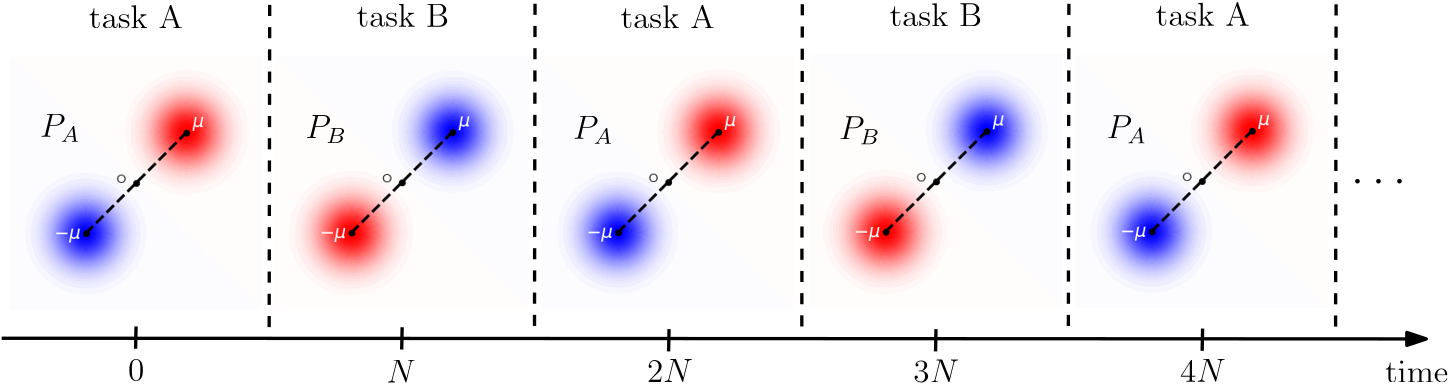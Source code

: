 <?xml version="1.0"?>
<!DOCTYPE ipe SYSTEM "ipe.dtd">
<ipe version="70218" creator="Ipe 7.2.24">
<info created="D:20230822033900" modified="D:20230829114340"/>
<bitmap id="1" width="286" height="286" BitsPerComponent="8" ColorSpace="DeviceRGB" Filter="FlateDecode" length="8428" encoding="base64">
eNrt3WusVdW1B/CNWDggPkqQaiQhrcZ4rK0oEaoVKYGWYLVazQUCYs5RUzQcrBovl6Rf/NCY
+GhtbNJUk7aopFRio9LHJdaSVij1QavpJTyqsdgPRBpaqRC1HJf7znX2du65x5xzzLHec641
VkaIbvfe58H6+R9zrLXXard544033njjjTfeeOONN95444033njjjTfeeOONtyK3Dz/k4uKi
VhJY/Ovi4ipCFuPi4ipIFuPi4ipIFuPi4ipIFuPi4ipIFuPi4ipIFuPi4ipIFuPi4ipIFuPi
4ipIFuPi4ipIFuPi4ipIFuPi4ipIFuPi4ipIFuPi4ipIFuNqaL33XuJiWcmt8J7GjhptrcgP
PvLux5Saq6zgjxTzDsmgGqqs+A/r887Jpproq5TLYPBeyqYa56usC8zw7sqgmuWrxEs38a5b
T1P/+lcOVT9i5V4UjffhOpjKhVLu0Joti3EFzKoEUBmJNVsW4wrMVCWgshBrsCzGFQarRHv+
22+nrCJ8NVgW4wreVGpK2aEF4avSy7rzru4dq0o0pVPmOa6qb5jAO7wvrDKa+vvfU1bRvpoq
i3F5HVUFaUqnLCxcftzkh/d/76IqL1B//Wu38iIWii9vbp/FCnxhlQKU5JOukhILApdPN6Zj
C+WxokdVQZqSKsvLVyNlMa4qWRFN2UTs3p2yEhEj+vIBl383U2UXPrLKV1MiZYHi8vI2xayj
EFZ5mTKi+POf0xSdWApf1eLy9QbgbKQCVilMUfi8+GJKZUl9JQ2vRspiXB6xomgSfNIVRVlB
uJoqi3HlI6s4U0Ypv/sdqSjK0vnyBJffshhXqayQ3g8B5UT03HOJodl8ZQmvknF5L4txVcCK
YsooKGnhxJL6wnGVvOAKQRbjymd5RWHlNOXU9MtfksqpDPflP65AZDGurIGVmpXRFJHSU0/1
FREanl/G8MqOq8GyGFdJrIimcET0cvoy5hcdV1ULrqBkMa4cllepWRlNqUZ++tPE5SQWLq7Q
ZDGuTIFFYUUxZdO0YUOCchKz+cqOi2UxrmpZUUwBL48+SiqbMqcvEF7e4gpTVtNx5cvK1gEC
Vrgp3c7DDxsKJ2bzheOSvrzCFaysRuNKuryiswIdoNMU7ujBB/sKt2bzBcIL7wxxXCyLcRUU
WHgTiLACpoyggCNR997bV/oTEGJIeBlxIW1hJbEVuKwm4iqUlbEDREwhjjp1zz3dMv5XnRji
C+kMc8fFspqGK2lgpWClDiuMUQVMGR2ptX69+XGdGPCVHVfqnpBlNQ1XxsAisrJFldEUQEQv
XRmIMIovG67KY6sushqBixJYlD5QnwQmZQVMSSx33ZWgdGJ6fiG4bLIouFgW40odWPo8kBJY
RlZOUxLLyEiCAsR0X6lx2XrCMmOrXrJqjiv3wDL2gURWqinVyy23kEonpvoyhhfAlW9PyLIa
iyuXwUVGVogpSebGG0mlEzP6KhRXobFVR1n1xJUlsGx9IJEViCrVlA5q+XJS2YhJX7bOUOIy
TjOy9IQsq4G4igssMLVAWOlRpZqSZK67jlSAmBFXxxcFl4exVV9ZtcKVb2DhUwucldPUlVeS
iuLLiEsONPCekBhbLKvhuFLIShRYKquOLHVtZWMFQqpDZtEidwFfHWJOXHLNpeICPSExtkpo
COsuqw64srSC9MBS+0CclRpVakhJOFdc4ShATM0v6cuGi9IT5tsQsqy64sreCtIDS+0D1ZGF
zkrPKdXOnDnWcvoy4lKnhSouvSfEY6u0OUYzZIWNiy7LObtAAkvtAxFWYEkFTEk+s2ZZy0ZM
Dy8dl23BZRtlVNgQNkZWwLgytoLOwEL6QDkJNKaVykoHdf75sHRiP/pRvG+tXt2Hq/Pgd77T
w6WO4sGCK5fYKqIhbJKsIHFlX2TZjmHRA0sdWeisQE4BTeec0y2jsh072qOj7Xnz+pJr27Z4
h7vttr6BhrEnxGOLZTGucqaCzhWWHligD7SxUk1JSnh1nnzoUPv113vNYedt33yzfeRIb81l
7AmR1ZYnDWHzZAWGK/UiC28FEwUWmATqrPSEmjHDWvI5X/xivGP94he9xZd4zyVL4hQT37M+
zbDFljoktDWEiQ5ssawm4CquFaQEFugDEVY6qOnTDaU+YWgo3rHuu6/bHHbeUHw5sT35ZHfN
JWML4DLGVl4NIctqAq68ZFFmF/oBLMCqIwtnBSiddlq3dGLf/na8Y61c2Vt5iffsPCi+EzCH
zxJblSy1GiwrDFxJZemLLHwqqLeCeGDJSSDOSoLSSz7n6afjHevii7vLrs5i7dln4wfFF5Wj
QudqK4UsfanFspqGK8dFlm0qiLSC+uBCsurI0lkBRwMD3dJ97dsX/zhy5SXe7ZJL2v/8Z/v9
99tf+lKfLGNsORvCfJdaLKtOuPIdX+CLLGR2gQeWkZUEpVfnCWecEU8qxPblL3dxfe5z8fJK
bHv3wsPHNlkgtowTwqqWWizLZ1x5ydJPvUAWWXgrCAJLZwUcnXBCt8DjCxfGe9U//tF+5534
m3niifYbb7Tfeit+8N132xs3dnGlbghZFuMqU1aiRZZtJAj6QCMrCUqvzhPWrIn3KvFVNm1q
Hz0a+/r5z+M3f+ml+F/F9yZl4bFlPGScfYjBsuqNyytZYCSIBBbCSuJ65JF4r/r853ujQrna
6gwJ5SmFLItxhSgLnNzulGVsBRFWrVa3wOMim0ROyWmGPIgsh4TyrAyWxbiCkJViMAhkqbML
PLBaraOt1v6xP/twjR/fPnasvX173xw+iywwHmRZjCtfWZQzBo2yiINBpyyF1WirNdJqTWq1
poz9Kf55VOIaHIx3qR/8wCxLbQgpssB40Dh4Z1mMK6/DxIkOZjnPvkDGF8bA+piV3CaPPdKX
XOoQ3rbUwmXp40G6LPxgMcuqN66CZNkOZtnOb08uS7R/Ay24Teq0hXnJMg7e8bMHWRbjCjyz
9rZaJ2qypoytuTizWFb1uLKfNCjXWRRZOa2zonHjbmgZtjizxo0zs0q9zkoti9dZTcZV2mxQ
va5gttmgYDVsYtVdZ9kCK8sEg2eDjKvux7OiiRNVVoNjq63ebFAGlrEV5ONZjIvPwTCdgxGd
eurw+PGSlSAm8ku0f/vH/jSc4KQHFp+DwbiaKct+3mDMasIEwAo7b5Aii3K6O8tiXMGd665e
Bs3VEH54+uk3fOITXVbjx4u20HCmk/5ZEvUj/MRWkM91Z1y1/HyW/jn9flwiuUR+uT+fZWSV
tBXkz2cxrmZ8pljgilkRP1OsslL7QD2wcvlMcUZZ/JnimuFKd0hLvVFCYdfBiAYHN5111kdn
n53yOhg6K2dg8XUwGFfdr90UXXLJ8NSpYlV1+9SpZlzOazeprGyBxdduYlx1vd6gPsdYtCia
N2942jQ5CRTJleZ6gwgrPbAoZ7n7s8hiWf7jquQaucbY+hhXtHDh8Jln9gbsU6eKttB6PU/k
MrnqNd5trLIHFl8jl3GFcF33aMmS4RkzeqymTRNtYfrruqv3/THe7gdZYRFvR8LXdWdc5TeE
Ce9FEi1bNjxzZo/VmWeKthDe3yfRvUgorPheJIwrCFlp758VrVo1fPbZPVYzZoi2MNn9s8At
tNT70xlZ8f2zuArF5cE9H6M1a4bPPbfHauZM0Raab07H93xkWaHgqvA+xR+PMt5Yteq0iRO7
rM4+W7SF2H2KkZsU20zxfYq5yseV/baPxNiy9YRjuHYtXSpwieQSbSG8o5btPuC2Avf+BpNA
nZWtD0wdWIlaQZbVZFz0CaEztuy4RHKJtrDv3Ax57hPIL2epOQU6QAqrdIFVWivIskLBlVdD
iMdWf08Y3X//W+vWGY5wqSc+2Xw5SzeFs0L6QGdgZZldsKx648rSEBJjq78njL73veG5c08/
6aT/u/12iAsc51J9qcTwks83mnKywvvAyltBllUnXM7YQo5t9feE0Y9/PHzZZZ15hcBlSC4Q
XkZieMnny3cArOTIwsYK9IG2Y1jlzy5YVli4ioutflzRxo3D8+b1Buxz54q2EI7inb6cJV9i
iyqwtqKw8iewWFbNcCGxRcH11FPR5s3D8+f3WF12mWgL4UDD5kslRin5Kt1UCawKDSyWFRau
HGPLhCvasmV4wYIeq3nzRFvYd5BLvX6axCV9qcQoJV+lm3Kyoiyv6H0gy2JchcVWtHXr8KJF
PVbz54u2sHeQi+JLJaaWikgt9YWIKRsrfczuT2CxrOBwJYot8igj2rZtePHiHqsFC0Rb2JvD
G3EBX7oylZvxcfWFqik6K28Di2XVHpcttvpxbVi/vsdq0SLRFvYd5KL4AsR0a8b/Kl/rNKWu
reisUg8uWFYDcWWMLROuaOfO4SVLYlaLF4u20HCcC+DSfanEbNb0J6gvV005oyo1q3ICi2U1
HJcyzRC4RHKJtrC36+q4bL4AMZs1/Qny5TZTlbBiWY3FZdsfnLIUXNFf/iLKPCrUj3Pp4aX6
Uonh1vSnqW8i31k1ZVxYAVbI1KL8PpBl1Q8XJbbGcEX79g1ff/2tS5dScem+bMRs0IyUjKB0
U8aFVVJWLItx5RVbFlzRgQOCVWdeYcYFDiITfdmUGQu8ymkKH7D7xoplNQ9XzGrp0t4k8Prr
Y1n6KF4PL9yXURle4LVOUwGxYlm1xAX2IgVXdPAgZLVvn2FamNSXURmlwDvQTWVhxbIYV66x
FbNavrzHSvSBBw5YR/FGXEZfRmVAHPJfwfvopjKyqiSwWFZjcJlZ4ce5KL50Yrg125PVNySa
8pkVy2oGrujw4eEVK3qsli8X0Iyj+L791ukLEMOhIZR0UEZTxbFiWYwr1YLrjltvhazsx7lI
vijEiGUDRTGViFWZgcWyaoMLja3XXnhh6ic/GbNasaLHCsdlaw6BL52YTRz+NPCeFFM+s2JZ
TcJ15223ibYQzuEBLiS8nMScynBNABQwhUSVh6xYVpNwYce5iOFl9GUklqj0N8zRVMnLK5ZF
2B/x8hlXdOzYnWvXviZ22tS4nL6MxBB0lCfrXwJp/3xm1TxZ6RBVay3pCwSr4VWrxKpq6tSp
iXE5fRmJEZURNemgnKZ8Y9UYWYWCyuUv7eWXd9188y2zZ8++6KKLrrnm2scf3zg6+lEKXNHx
48NDQ3ISKJKLfoaGFZfRl42YTRzlycavon8zGU2V03DUWlbJoFL/Hf7qV/8rTP3kJ48dPvzO
8eORUHb11VffccedSZMLsBLJJfIr5bLL6CsLsUSajKByiary+vgayvIBFP0v89ix9+fOnfvM
M1vUBw8dOiysPf/8NjouyGpoyMwKwUX3ZSOWvWxfjmjKE1a1k+WhKeff6o4dOy+44IL33vsP
ePzuu/973br1xDWXgdXx4+7fCBEXTiy7MuSdbd9MClNlsqqRrFz2fNv/Bel/dSl8ibS6/PLL
9Z/o/vsfuOmmmygDDSsryq+GHl5OX05xiV6byJRvrGohqzhHxMro6w9/+OPg4KCeWd/85h3r
1v0PPi08euTI3t27b1i50sqK+DtK6iuFsiyacFMesgpcVlWUclQ29lP859JLL9206Un1Rzt4
8O2LL774ueeet/3sox98MLJmzaSBgZNOOmn8+PEYq4y4nL4yKqO8eVimApflm6nUxMTPIgTN
nj37sceeOHz4HQHtxRdfvuqqq0ZG1iI//po1I5MnT5ZRdeKJJw6ed56VVS6+iMRyrOy/4ipP
oAlPVgmgEv0N5+LrT396dfXq1XPmzJk1a9bXvnbNhg2PHz8e2X4DR44cHRiY1OrfBgYGRHOY
z68vxe+oHE2Jfq0Vn5oWmKzcTRW9FxSxI+zevXfix/fjltuUKVP279lTzS8xy++xiP9VeXHS
ZzCyGvL/WufvQWTZypU3tLRt0qRJpMwq1Jcn7TXLKpFVUimJVtj5rg9wVkNDwzorseYaWbOm
bovVpCMhvz6oEICsQsdaAQ2JAavzzhsUayvRBIq0WrNmZPSDD5o7Y/WNlfeyCjJV5nGY1LsP
zkr8s3jkyJGje/bsF38Wda34MpX59hmD+srK/fBmirMGkp5EkO+JAzir/G/EUMT5YfmevxKE
Kb9llWOqzBNI0/lKxCofXP6ff+m5KY9l5cUqnaZEn3VI+qGHpCeTHjuWjFVuuIL7zADLKoBV
6o/uFfHRonw/ALF//1vTp09PxCpPXP74Cu8iJn7JKscU8VOwzs+U0z9cnuVDe7t27Ra4ErHK
GVeFxAK+PJBHsnJn5f/1G+jJJdrC8m7EUC20mlx4yxdZGVnlddmhRNfuolzEK8XFUQ4fjnbv
fiOvnc7rz/PU+ZJ2vssq9FJ5Hl4nT7BasWL4lFNO3b79lfBwcXkmi84q3eVdK7y2a6LrJXdY
deYVAleQycXljaxcWCW93j+iiXhp/9TXI7fhOniwx0ps4p8FtBzbKN7bGyWrOFZ0U+XfQ0Pv
DAWr5cshq9wvSc47fENk0acWFFbGqLKBKui+T05fxvA6cMDKinGxrOICKxGrjLcrRG77abxj
oZGY0ZcNl2C1dGmPlSAm8ot4kkZJ14rnCkpWoayQ+1cDULY76yL3qTZCo9yzWve1b5+BVQl3
AeU9v66y0i2vMrKygcp4T/ikvlRcDz30M8lKEBP5Vdotdnnnb7KspKyQqNJNASwbNlDLSQz4
QnDt3//R0NAdkpU+MCyuJ2Rc9ZOVLytbVFFMATKPPuoumzLgyxZeRlwiuURbaBzFF33rQiZQ
G1mFsrK1f8CUTdPDDzvKpozoq/NN7toVvfLKh8aZBuNiWaXJysjKZsqm6cEHsTIqs/ky4tq5
M7rqquElS1bkjivTXsAQaiqLElj42srYARp7P92Uaufee61lUwaIIeG1bVu0ZEl3EmjDZTxD
o4TbWbOFoGVVxcpoyqbpnnsMZVMGfCHhtXVrtHhxb8Aukku0heqaq9rYYlzNkaX3gU5WNlOS
lc0UcLR+fV8h0Jy+Ot/Mli3RokU9ViK5RFuoDzQYF8uqMLCSstJN6aAAJVF33dUrBJruS8e1
eXO0YEGPlUgu0RbapoUIrhJkMa7ay0o0tZCy6Kx0UColUSMj3QKPq9AovjZujObP77ESySXa
QjAtNJ6eUVVsMa6wZGUMLEofaGSFmzJS6tQtt3QLPK5aU30Zcf3wh9G8eT1WIrlEWygHGjZc
lccW46qrrNR9IM4K9H4AlKQk68Yb4wIP6sSMvjpf+itfuVuyEskl2kIwLcR7QmdsFfoheNbh
v6xcAkvtA1Oz0k0BR2otXx4XeFAnBnyp4fWtb+075ZQzBCuRXKItVKeF/scW46qBrBR9IJEV
6AB1U8CRWtddFxd4EBBDwkviEskl2kIwLUyKq5LYYlw+y6KcdKHLoveBcnmFsAJRZTPVoSTr
yivhIyo0xBfApQ40JC6kJ3SOMsqMLcYVliziCitpYMlJoJGVHlUAlKDkLJuvzpvfeWc0a9ba
Vav+qOKSAw05ik8UW+lWWznvJiwlQFnEFRYILHD0CrCSaysbK9WUVLNokaOArw4xievmm6PB
wXgSOGHCyQguW0+Y72or/z2FsXgvK+NIkNgHGlmBqAKmrrjCUYCYml+rVkXnntsbsIvkAgMN
vCf0P7YYl1eysreCeGCpfSBgJUcWOis1qoCpOXOwsvlatiz69Kd7rERyibZQrrnAggvpCfOd
YxSyvzCZQGQlnV0YA8u2vAKsQAeompJ2Zs3CSvXVISbeZ8mSaObMHiuRXKIt7Aw01FG8rSdM
HVvlN4SMK0RZyOwiRWCpfaAxrXRWks/55xsK4JK+Fi6MZszosRLJJdpCdVqI94T02Kp8Qsi4
PJeVpRXEV1jGwFJHFjorxNQ55/RKJ9Z54bx50ac+1WMlkku0hZ2ZRgeXOodPFFs+N4SMK0RZ
tlZQP4aFB5beB+KsdE2iZsyAj6i+Lrwwmjatx0okl2gL5bRQHufSj3Dpq61cGsLy7/XBfKqS
VXQrqAcWGFyAPtDICoSU0ISU6uvCCz+aPn1dh5VILtEWyoGGGlugJ9Rjq9CGsPDdhwUFKIs4
u7AFFugDEVbA1PTp5lJxdXwNDsa4RHKJtlAONNTjXFlii9IQVi6LcQUty9kK2lZYeh+Is1Id
nXZatxBfneQSbaE6kCfGlm2OARrCRGc6VXXnN3ZUuax04wt6KwhODgSBJSeBcm2ls5Kg9BL/
9fTTo5NPfuSss0ZVXOo0XpVljC392FaODWGFt1VkSj7L0scX+CILHMYyBhaQpQYWzmpgoFvy
kVNPjSZMiEcWEyf+l8QlBxpSljG2kIZQnRCGK4tx+SMrr0UWOEvQFlhSltoH6qwkKFATJ3ZZ
dTaRXJTYcjaEYKkFTtANSxbjKkdWceML4yLLeHRYDyy1D8RZnXBCtzqsxo/vsRLERFvYWXMZ
Y8s4JHQutShDDM9lMa7QZSGLLHx2IV4itmXLurI6rMQLxXbttX2gZI0bF7VafaxEWwimGeoR
ZFts0ZdawY0HGVeIspKOL/TAUmW98EJ7dLT92c/2yRJvKLbPfAbKGjfuaKu1t9W6QbISySXy
S50ZppOlL7WQIUZwshhX0LIo4wt9KnjoUPwl1FZQGBFfTjyusho3brTVGmm1BlqtE1u9LWYl
ZxpAlt4QJhpiJB0Pei6LcTVHltjnFyyIf5Bnn4WLrOPH288/3ydrjNWkVt82KNpCdVqoylLn
GIgs2xAjxXiQfvZglTsXywpW1q5d8dPEny+91N65s719e/v3v2//9rft3/ymvXVr+9e/bm/Z
0v7617uybr01/kHuu6+vFZw/P37wu9/tyRprAgErsQ2IxzsDDRUXLosyxCh68F7x/sWyApQl
9kzxns5t5cqurIceiv91aKhP1tq13QeVVnB/qzVFkzVFPG6UpS61UowH6y2rubia1A2KCBPb
F77QJ+vxx+MHL7rImVmTUmSW7bz3RslqKK4myXrzzfh7UA9miTp0KH5w8mR9nTVZYSX+eURn
lWKC0ah1VqNxNWDqLi9bMToa/yBi2dVJmZkz2489Fj/y6qu9w8T9s8FJY22h+HNEPJKLrNSz
wbCm7owrIFnpjhTL41mrV8c/xeHD7SNH2k8+2d60qf366+2//S1+UDzy/e/DUy86baFYW3Wa
QHk+BrLIyv1IcbjHsxhXXc/B0GPrgQfin0I85+mn28eOxZo2b45F7NjR/ve/u7NB/dQmYIoy
cifK0j//mP3sJv9lNQhXgGfkJv1wVkfWM8/EP8U118AT3ZHTcVVQRlbOwKIMBmt23iDj8vZT
JPhH9ekfKAanDu7Z0373XfdJubYz3sEHIVVWlHPd8x1fhC6rEbjq+MlHvSH86lfjr/7aa4YP
FBM/9mhkZQuspCcNNlBW/XEFJcu51LLF1je+Ef8IYoXl/EyxjZjt0/r4Cou+yLKNL2pwMKuh
uMK8woy+1KJ/rFj//KMRl/MiM7Y+MNEZg84Lo9VpMNgsXOHIsi21iJfCQHAZL4kGNBkvjAZY
EQPL2QrWeDDYIFx+yKJfydN26WnKBXLVz2qBthBcxtN2pUHVFMKKMruo0+VlGFctrz5tjC3k
Yp5GXLbL5NoukGtjhV/+ApldFHFJtIBk1RBXULIoE0LnjUh0XCC8kNJvmmBjhZ/RlCKwfLuu
O+PyTRZxqZXx0u7OmybouPRb/IC7kOg3+jGyQgYXxV3UvR6yaoWrFvfPQoaEOi6QXLovXZl+
czojK1sf6Ays7K1guOOL2uIK856PiW5OZ8Nlu+2jroxyQ1VwK3AjK2SFxa1g3XB5eQdwYmzh
PSGCS+8Mwe2/kTsUG29SbGSV9Faq3ArWCpeXstLFFr7gMuKSvmzEgCbVFIgqCqt091FtWmDV
BJcHshLNMZzHtvQFF8Cld4ZGX3qpoEBU2VjpfWAugdUQWWHjKl5WabGVDpeaXyoxY+GmkrJK
FFiNagXrgMsPWalji4gLHEEGvozEjCWfJl+om8JZOQcXHFg1wVWdrKSx5ewJKbhwXyoxY6mg
jFEF1lYUVhxY9cRViqwSYgvBBaaFAJf0BYgZC4CyRRXCirK8yhhYtZQVHq5KZdFjKxdcRl9G
YraSzzSaAh1gUlYcWLXCVZasvGIrL1zSl5GYreQzpSlbVNlYZekDmxxY4eHyVZYztui4iL5U
YkgBUMBURlb0PrCBgRUYrhJl5Y6rs2emwCV9qcSAMlupz3ea0kcWFFap+8CGyAoDlweyKD1h
RlzAF8gvnRhS6kuAKWdUpWbFgRUernJl5RhbdFwgvHRfujK81FepoIApYweYYmrBgRUkLj9k
FYGL7gsQc5b6QmAKRFVqVhxYweMqXRYxtjLiAuGlN4cqMaBM5WZ8XAWlm8I7wIJYNVaWv7i8
kUWMLQQXmBYi4aWvv0DhlAAo3ZSTFbK2YlY1wVWFrBJwIb70/hBXZtOkgkJM2TrAFKy4DwwJ
V0WyqsJl9GVUZivwKvluiKlCWbEsT3F5L4uCK4svozK8wGvVt0VMJWLFfWDwuKqTVSYu1Rcg
pisjFngT3ZQxqphVU3BVKqs4XBRfOjEcmvHJ6rsZTRmjKhdWLMtrXFXLygWXM7yAL52YTZlT
E9FUalYcWKHi8liWE1fS8CISoxd4q6SmmFWdcXkgqyBcuC+dmBOa8fkAFDDFrJqLyw9ZOeLC
fRmJ2ZQhpb8D+CoZTfHyKnhc3sjKiCupLxuxpIWD0k0xq6bg8klWUlzO8NJ9GYklhWZ7B/1r
4aaYVZ1xeSYrOy6iL4RY0nKCysUUswoMl3+yUuDK4iuFMuR9KKaYVSNweSkLx0UPL6Mvp7IU
ZfwSdFPMqoa4fJWVDpfNF0IsHTT83XI0xaxCxeWxrNS4UvvKWLYvinyfzKq2uPyW5cSVzle+
yvCvwqYaist7WRRcWXylgEZ5N+T7YVaNwBWCrOzhlYhYlnJ+D5T/S/A+Xwdc4cgihheFWL7K
KF+OaIpZ1QdXULLouIi+0llL+s5sqom4QpNVtK8ci/5NMqsa4gpTViJc5RNjU4wrXFnpfBVH
LMV3wqzqjCtwWal9ZYeW5YvyPlx/XLWQld1XacW7blNw1UiW5754j20WrtrJ8pAY76hNxFVf
WT744v2zubjqLqt8YrxDMq5GySoOGu9+jItlZefGexrjYllcXJXhYllcXEXgYllcXEXgYllc
XEXgYllcXEXgYllcXEXgYllcXEXgYllcXEXgYllcXEXgYllcXEXgYllcXEXgYllcXEXgYllc
XEXgYllcXEXgYllcXEXgYllcXEXg4o033njjjTfeeOONN95444033njjjTfeeOONN96K3P4f
SjE+AQ==
</bitmap>
<bitmap id="4" width="286" height="286" BitsPerComponent="8" ColorSpace="DeviceRGB" Filter="FlateDecode" length="8424" encoding="base64">
eNrt3X+MXVW1B/A7FOhMLYJYyiM2EgIhDCFYilYBC2moYGtFAnmllh/pFYwllEchwOs/Jvwj
RsAE+QtIlPIjQvFX0ygSBCIotfKKj0ADrYGI/kGsVim08WGHw3379k733Xftvddee59fe5+z
TlYacmfmznR6PnzXXudXr8cbb7zxxhtvvPHGG2+88cYbb7zxxhtvvPHGG2+8lbl98IGoA39w
cXE5ylcW4+LiKkkW4+LiKkkW4+LiKkkW4+LiKkkW4+LiKkkW4+LiKkkW4+LiKkkW4+LiKkkW
4+LiKkkW4+LiKkkW4+LiKkkW4+LiKkkW4+LiKkkW4+JiWSXJYlxcLKskWYyrbfWvf3kUy8oj
i3Gxo3Zaq0AW42JKLYRWjSzGxaDaRqwyWYyLTbXKV5WyGBebao+vimUxLgbVEl/Vy2JczTP1
z3/mqkYSq0UW40rdVE5KhUNjWYwraValgspJjGUxruRMVQwqDzGWxbiSYOW1///1r95Vhi+W
xbhSNxVAKT+0VHzFIItxRcWqYk1hyuLHFYksxhUDq5ym/vIX7yrbF8tiXNFGVeGawpQlhysq
WYwrqqgqCtQf/1gYsYR8xSaLccXAKgCU4BNWAcSSwBWhLMZVDSt6VBWuyVdZUeHFshhXLayI
pmwutm/3Li9ihYQXy2JcsbEqSpOXsnRxxSyLcRXOqihTRhp/+INf0YkV7otlMa6KWQWY8gVF
VObrKzZc8ctiXDGwomjautW7KMpKwsWyGFd+WeWZMnr59a8dRVEW5iseXKnIYlzVsEJ6PwSU
k5IXNJuvPOFVPa6EZDGuKllRTOlGnnrKo3Bivr5iw5WWLMaVc3lFYeU05dT08587yqkM9xWG
q+JpRnKyGFdwYAWzMpoiUvrxj6eLCA33ZQyv/LhYFuOqhhXRlA0RvXL6cuKqsSdMVBbjyrO8
CmZlNKVK+eEPPcpJLGlc6cpiXGGBRWFFMWXTtGEDqZzEbL7y42JZjCsGVhRTQM399zvKpszp
C4RXzLhSl9VaXMWysnWAdFNGQffcM1I4MZsvHJf0FRuuBshqJy7f5RWdFegA6aaAI1F33TUs
/aOqNZsvEF54Z4jjYlmMq9TACmYFTBlBqZQGdfvt06V/CCFm9IXgQtrCumKrMbJahasoVmBt
ZVxYqayMpoyO1LrtNvPrOjGjL2dnWDgultVOXL6BFcBKXVgZowqYAo4ohRArCldwT8iy2okr
Z2ARWdmiymhKJbN+Pal0ZQG+bLhiiK3myWo2Lkpg0ZdX6iTQlxUwJcncdBOpdGKqLycumywK
LpbFuHIGlj4PpASWkZXTlCSzdi2pADHdVzAuW09YcWw1VVZTcRUeWMY+kMhKNaWqueYaR+nE
VF/G8AK4iu0JWVbLcRUyuMjJCjEl4Vx1laN0YkZfpeIqO7aaLathuPIElq0PJLICUaWa0kGt
XOkoGzHpy9YZSlzGaUaenpBltRZXeYEFphYIKz2qVFMSziWXOAoQM+Ia+KLgijO22iCrGbjy
B5Z6ugU+tcBZOU0tW+Yoii8jLjnQwHtCYmyxLMYVJssrsFRWA1nq2srGCoTUAM6SJVgBXwNi
TlxyzYXgIsZWNQ1he2QljStPK6ivsGyBpfaBOCs1qtSQknzOPddagJiaX9KXDRe9JyyqIWRZ
zcZVVCtICSy1D1RHFjorPadUQQsXGsrpy4hLnRaquHxjq8o5RttkJYqLLss5u0ACS+0DEVZg
SQVMSUTz5xsKEHvwwf6eJd5ZxTV48Xvfg7hsC66A2GJZjMsmy6sVdAYW0gfKSaAxrVRWOqhT
Tx2WkdiWLb2pqen3kbiee66/u91ww3RyqaN4sOAqJLZKagjbKSstXPkXWbZjWPTAUkcWOiuQ
UyooUSedBF+RuHbt6r3xxrA5HOB6663enj0jAw1jT4jHFstiXFVOBZ0rLD2wQB9oY6WaEpTw
Gnza4sX93eqJJ6abw8EbXnRRP8Vefnl6zaUvuPDYiqchbLOsVHAFL7LwVtArsMAkUGelJpSo
efPMpeISbys28R3lyku857XX9l/ctAlOM2yxpQ4JbQ2h14EtltUeXOW1gpTAAssrhJVuau7c
kQLEvvOd/m61evVw2SXe87vf7b94xx3DUaHeExqHhEU1hCyrPbiKkkWZXegHsNQ+UA7YcVYA
1FFHmYlt3tzfrT73uemV1+ANxQ8mtjVrRubweWKrrqUWy4ofl68s/QAxPhXUW0Hb4EKyGsjC
WQlQeqm4du7s/10GneFgmXbOOb1//KP3/vu9Cy6Ynmbgq60wWfpSi2W1E1eBiyzbVBBvBcHg
QrIayNJZAU3j4wZfn/xkf1IhtuXLp3GdeWbvpz/tv7Jjx3BOKM/N8G0Ii11qsazm4Sp2fIEv
spDZBR5YRlYClF7yo1/8Yn+f+tvfeu+809u4sV9vvtn/4cX23nu9H/1oBJdRFogt44SwxqUW
y4ocV1Gy9FMvkEUW3gqCwNJZAU2HHGLwtW7d9Hrq8cd7e/f2D2Bt2tSfw7/4Ym/fvt7DD5tl
ERtClsW4qpfltciyjQRBH2hkJUDpJT/6/e/396lPf3p6zSVH8YNRxmACL08pxBtCcMg4/xCD
ZbUBV1SywEgQCSwjKxWXyCaRU3KaocuSuFgW40pUFji53SnL2AraWI2N7e10doo/1RcnJvot
3wsvTE8z5BEu9cQnlsW4kpMVMBgEstTZhS2wxsamOp21nc5EpzP7wJ9rxSuDD51+en+Huu++
4Rw+jywwHmRZjKu8g1kBsoiDQacsGUwHWcltlnhFbQjVI1xSlr7U8hoPGgfvLItxFSvL62CW
8+wLZHxhCizRBI534DYh20KACxli0M/EoMvCDxazrDbgyp9ZXrKKyqxO5/VO51BN1uyxsZ2c
WSwrBlyVrbPUezTlXGeNjWWdzhUdwzadWUXJ4nUW42rPbHDmTMGqa2JlXWfxbJCLj2fhx7OO
PDKbMUNlNXlgtTUyG7QFFh/PYlxtloWcgyFYHX64yqor2kLR/om1FRhcUGSp1++zLMbVsPMG
9WsebQ3hMcdk4+NDViK5RFuoDuH183LVa7WIrSCfN8i4Gnyuu37No6DxiU98MHPm9NRCJJfI
L/xcd52VbyvI57ozrpZcnzXAJZJLsHJen6WyUvtAPbAKuT4rpyy+PquRuBK6pljgEm0h8Zpi
lRUlsPiaYsbVkvtgfOYz2fHHPzo5+WHYfTB0VsTrR/g+GIyrwfduWrQomzOnP7KYM+e/dFyU
ezfZWOmBZWwFY15ksawkcNVyv0FjbElc55+fHXfccBIokot4v0FgCmeVP7D4foOMK+Z75ILV
1tKl2bx5Q1YiuURbGHCPXPUG74CVc4VFvLU73yOXcdXVEPre1/2yy8TaashKJJdoC8GzEoj3
daew4vu6c5WKK5JnkVx5ZXbiiUNWIrlEW0h8Fgl4HIn6rB8jK7UP5GeRcJWEK4bnZ113XXby
yeraqivaQuODfujPzzKyQvpAfn4W46p9qVXUMx8Ho4wbb8wmJ4esRHKJthB55qPxgY82U/zM
R666cNX+nOJvfOONmTOPGrASySXaQuQ5xchDivXnqIJJIP6cYuNIsNTnFLMsxkWfEDpjy4hr
9eptApdILtEWqtNCee4TyC+k1JwCHSCFVVhgVdkKsqyEcBXVENJjS7/WWCSXaAvls+rUg8i6
L6R0UzgrpA90Blae2QXLagOuPA0hMbYArrvvzm677c8AlzotVM/QkL5UYraSn2k05WSF94Ex
tIIsq2G4nLGFHNsCPeEPfpCdfXZ39uxj1q9/1YlLzS+VmK3kZ8qvBazkyMLGCvSBtmNYtcwu
WFZyuMqLLYDrkUeyRYumJ4EC1yC5wCje6Qsp+cm2qAJrKwqrqAKLZTUPFxJbFFxij3388ey8
84YDdpFcoi0EAw2bL5UYXvLzdVMVsCo7sFhWcrgKjC0jrs2bs8WLh6xEcom2UB1oqJ2hxCV9
qcTwkp+vm3Kyoiyv6H0gy2JcZcfWk09mS5YMWYnkEm2hHGhQfKnE8FK/BDFlY6WP2aMKLJaV
Ii6v2KKPMp59NrvwwiErkVyiLZQDDSMu4EtXhpT6JaopOquYA4tltQGXLbZUXFu2ZEuXDlmJ
5BJtoZzDE30BYqo14+vyq5ym1LUVnVXw4IJltRZXztjScX3zmxskK5Fcoi3Uj3MBXLovlZhu
Tf+Q+oWqKWdUBbOqLLBYFuMa7JbbtmXLl/czSySXaAvlDqzjsvkCxHRo+kclKJupWlixrJbj
su0VTlkILpFcoi0c7Lf6cS49vFRfKjGbNf0T1C+X76maMi6sACtkalFLH8iyGomLElsDXDt2
ZKKQOTzApfuyEbNBA5SMoHRTxoWVLyuWxbiKjS0brrfeyi69tPvVr6555RUzLnCci+jLpsym
iWgKH7BHyIpltROXYLVixfQkUOCSyQVG8Xp44b6MymwFvsppKi1WLKupuMC+pOJ6++0hK7GJ
5BKy9Gmhry+jMrzA19JN5WHFshhXGbElWK1cOWQliIn8so3ijbiMvozKKAXeQTeVk1VdgcWy
WoXLyAo/zkXxpROzWbN9mvpWRFORs2JZ7cG1e3e2atWQlSAmoCGjeKIvQAyHZqSkgzKaKo8V
y2JcwQsuIyvkOBfFF4WYs2ygKKa8WFUcWCyrSbiQ2FqzZp1kJYhJVjguW3MIfOnEdG7IJwBQ
RFORs2JZLcH1/PMvf+xjRw9YifwCc3iACwkvJzFcGaIJgAKmkKiKkxXLahWua6+9ccDKeJyL
GF5GX0ZixNLfqkBT1S+vWJZ7X6RUam0hcpzLGV66LyMxIzrKp+lvjrR/kbNqnaw8iGq15vsV
+/Zl119/49atLwfgcvoyEiMqc2rSQTlNRciqLbIqAFX+Px79c/fvz1av7k8Cjz76aB0XfoaG
DZfRl42YLo7yacb313+MnKaqajQaLasWUKH/lttefPGaq68+88wzzzjjjIu/8pVHHnrow6mp
AFyS1WATyRXcGRp95SFG1GQEVUhUVcaqmbLiAUX+R/3lL34hTD34wAPv7N6d7d8vlH35y1++
cd063+QCrMR/i7bQa9lF92Ujlqds34hoKh5WTZMVrSn0X/f/9u377Gc/u3nTJvXF3bt2CWvP
Pv00HZfOSrzi/K0QceHE8ihD3tP2YwSYqphVc2QVss/b/j/o+0/o6WvLb3972mmn/Vv7t7/l
5pvX33orcc1lY0X59dDDy+kLEef1VV6mImTVBFllOyqV24G/gkirz3/+8/pf7c477vja175G
GWjgrIi/J19fAcrCNOGm4mSVtqx6KRWn7HcvvDA5Oaln1robbvhvS2ZJXHv27N2+/fXLL78C
Z5UTl9NXsDLK2yZnKm1ZcZoKIvbvd98966yzNj76qPoX/Ovbby9YsODpp56y/Qam3n9/7XXX
jY9PfOQjH5kxY4aTVSG+iMQKqfy/2nr30PRkVQAq4F86307w9BNPnLlgwcMPPvjO7t0ivF7c
unX58uXXr12L/B4Eq1mzZsmoOvTQQ085ZdLJiv4rDP49lafJqyOofT9NTFbhpqrZGwg7xP9u
3fqNr3994cKF8+fP/8pFFz20YUO2f7/t97B3z56J8fHO6DY+Pi6aw7p+kWG/yzK67EgSIBlZ
Re0KNXYwxfUxr2/fPnPmTCBr9uzZr722s97/UdW+co1nvZKGrPz//L5GAlbaxa4T7L8NkWVX
XH55R9smJibomZXEgjW+k6ObJavUkVZqw2LBqrt6tc5KrLnEyqsZc9ZYrzlokKySTBV4DIZI
LHg3QllNnnKKWFuJJlCklWA19f77ZdwrvhplcV/H0yxZhR/a9DpjIOx0nDJOILCwEv8tXtm7
Z8/O114Tfxb1IIbCzxEr8LyVVExFLasaU9WfSBrmy8KqpKecxH8OZhInhscoqyhWwZp8r3nw
vfjB86TSbN8+L1ZF4YrNV1rXMEUnq5Azs+mgwi4ryn/BHjm8+qyuvNKXVYG4YvCV4uW2ccny
ZRVmynkFrNe15fSLzIMu3vvzzp1z584NYFUsrlqIJX1niIhkFR5VJd27ofD7OLhwbd+2TeAS
ySXyq7IHMdQFrTE3LopFVk5WRd1yKOAeXpSbeYXdJGU0ufqsQne+OE+UbvYN7WKX5cvK6zZ5
wffIK/l+ednu3W+89FKx96Dkeze2UVbwwop4a1cKKOKtXcPu8epz32TBqrtq1ZEf/ej/PPMM
42JZNbPyvdc/QsnrFv/B9yW34MrefluwGswrBC5OLpYVHSu6qYBHaBTyLA2tM+yzWrlyOGBf
tUrkV+G3Jud9vvmy6FMLCitjVNlABTzzif78J6cvU3hlb71lZcW4WFYZgeXFKuejCgOeAGp7
ZqHRlwVXn9WKFUNWK1eK/KKepFHJ7ay5kpFVKivk2dUAlNEO5XnVyIOr8WdXa76yHTsMrMp/
Gijv/A2UFba8ysnKBsrrefA2a/hzrO3h1Wd16aVDVitWiPyq7FG7vP+3VJYvKySqdFOAyYYN
fuUkBnxZcD12552QlT6NL60nZFyNklUsK1tUUUwBLPffTy2bMuDLFl4Krg9ffXXdgRNuRXKJ
/DIf5yr5EYasoAmySmVla/8QU6qXe+4hlU0Z0ZcJl0iuPiswjWdcLKs8WTlZAVM6KKDmrrvc
ZVRm82XClW3Z8sELL2ADw2BcOf5p2EIDZVECC19bGTtAY07ppgCc22/HyqYMELOHV/bss92l
S1ddcAGGy3iGRvmPtWYOqcqqi5XRlI3SbbdZy6YM+LKHV/bkk90LLxzMK8y4ao0txtUKWXof
6GRlMyVZ2UwBQevXGwqB5vR14EfKNm/uLlkynAQuXSraQsMonnGxrFoCy5eVbkoHpTu66SZY
CDTdl4Yre/zx7uLFQ1YXXijaQuNAw4GrfFmMq8myvKYWUhadlQ4KOFq7dqQQaARf2SOPdM87
b8hqyRLRFpqnhbYFV7WxxbiSkZUzsCh9oJEVbgqhdM01IwU+qlpTfZlwZffe2120aMhq8WLR
Fg4HhjZcdccW42qgrOA+EGcFej8AClASddVVw0KgIb7uuSe7++7u2WcPWZ13nmgL4TQe7wmd
sVXmxfAMJGpZhQSW2gcGs9JNGR0NauXKYYEP6cSAr4O4blabwEWLRFs4Mi2MPrYYV9qyAvpA
IivQAeqmjI4GdcklwwIfAsTs4bXj1lv/44gj+qzOPlu0hfBQly+uOmKLcUUqi3LShS6L3gfK
5RXCyhhVuimVkqhly6YLvK5CQ3wpuERyibZwODCUuJCe0DnKqDC2GFcysogrLN/AkpNAIys9
qgAoSUnWkiX90l/XfaG4RqaFchTvFVthq61C9xXGkpgs4goLBBY4egVYybWVjZVqCjhS69xz
DS8afR0Mr+zqq68//fTfiVdwXLaesNjVVtG7C3uJWlbOkSCxDzSyAlEFTAlHlALEFF/ZlVd2
Tz5ZrKqOOOywEVzKtBDrCaOPLcYVi6z8rSAeWGofCFjJkYXOSo0qYGrhQndZfGWXXdY94QQ5
CRTJNdIWqse58J6w2DlGCTsNq0lAlu/swhhYtuUVYAU6QNWUVDN/vrtUXwNiy5ZlS5d2jz9+
OGA/+WTRFk6vudRRvK0nDI6tyhtCxpWYLGR2ERBYah9oTCudlYRz6qnWArgO+srOP787b96Q
1QkniLZwZKCB94T02Kp7Qsi44pWVpxXEV1jGwFJHFjorxNRJJ8HSiR348mzRou6xxw5ZHX+8
aAuHA0MwKsRjCwwJI24IGVdismytoH4MCw8seeiKyMqoad686bIRmz8/+9SnunPmDFnNmyfa
wumBhjqKt8WWutoqpCGs/JkfLKgGWWW3gnpggcEF6AONrEBISU1IHfSVTU52jz56yOrYY0Vb
OBwYqrEFcOmxVWpDWPI+xIgSk0WcXRgDS+8DEVbA1Ny5WCm4PjzxxFs//vFpVnPmiLZQDjRG
jnOB2FJxOWOL0hDWLYtxpSrL2QraVlh6H4izUgUdddRIWXwNcInkEm3hyECeGFu2OQZoCL3O
dKrpCXBMqU5ZYeMLeitoW2FJVgNZcm2lswKg9DLhEm3hyDTeGVv6sa0CG8L6Hq/ImiKVpY8v
8EUWOIxlDCwgSw0snNX4+EgdfD078sj7JiamjjlmpDOUA0MpyxhbSENonBCmJotxRSGrqEUW
OEvQFlhSltoH6qwAqNHKZs7sHn64WFX952GHDXHJgaEttpwNIVhqOWfvEctiXKXLKm98YVxk
GY8O64Gl9oE4q0MOGakBqxkz5CRQJNewLTTGlnFI6FxqUYYYcctiXAnLQhZZ+OwCBJbOCoA6
WNnYWLcz3ERyibYQTgvVI8i22KIvtVIbDzKuxGT5ji/0wAKy7r23/3e59NIRWeJrxXbxxdBU
p2NgNWOGyK+RgUaYLH2phQwxUpPFuFKVRRlfGKeC4t2mpoaZNQDy8MP9v6B4ZZTV3k7n9U7n
CpVVp9NnJWcazobQa4jhOx6MW1bLcbVFllxkie+4c+dwkTUA8sorvV27VFZTnc7aTme80zkU
sBobG5kWqrLUOQYiyzbECBgP0s8erG8PY1mtkHXOOf2/yM9+NtIKij/37+89/bSaVoLVRGdk
mxywOjjQGMGFy6IMMcoevNe6k7GsxGQNzmv6/e9727b1/9yypfeb3/See673zDO9X/2q9+ST
vSee6G3e3Nu0qfelL03LEvu22L71rZHAOuus/ot33qk2gYBV50B+7UVkqUst4lGt1shqJ660
ZYk9U7ytc1uxYlqW+HyxXX75iKw1a/ovXnGFlLWz05mtyZp94HUPWcTxYDtktRBX8pnl1Q2K
dxDbggUj3eBDD/VfPO002Q0aM2siILPoh7RaIKttuNq1znrzzf6PoR7MErVrV//FWbPUCYZY
Z81SWM06sPJSDxx7rLOQa7VaMMFoLa4WyVq0qD9vF9vy5dMpc9xxvQce6L/y0kvgMPHU2Nhg
iDH7wJ/iv6dsgRUwdbfJCp66pyOrPbiaf6RYnjTY7fb/Fn//e2/Pnt7Gjf1jWOLb/elP/RfF
K3ffrZ+DsffA2mrYBBYlK/h4VlJHiluOKxlZYWc3qedgfPvb/b/FLbf0fvKT3t69vXfe6T32
WN/C88/33n23d8cdyNlNmKyyz25K9hyMluNq5nmDxoZQfK3YvvAF7LxB9OxBeFEJcpiYPhgE
svKfkZuIrMbjSu8qEt8LiqWsV1/tvfcevDgLuYREB2Vk5QwsymCwWee6M64Yr3zEby9DvwkG
ON1dRJX4AcR74heS4FdpgSuLjVc+Bo8vGnHlI+Nq8tX64L64A1mD8cXGje6LH3Vixgv2R+/j
ZAgs3xPd2yqrqbhSkuVcatGvJbFdsI/fDcN0Byc4EtQDi77Iso0vGnGYuG24krwrmr7Uot8K
Q78E0ohLJWa/MZq1D/Q6y915M8/GDQbbgCsZWbalFvH2TQgu4208jZq0m3kaWBEDy9kKNn0w
2HhcUcii333a9rgEyk3d1Z4QtIXg1tP43XFVUwgryuyiQbdEY1xNe2KCMbaQG1Abcdlu7Y48
NwFhhd+yCZldlHEbz9RkNQZXSrIoE0Lnw7N0XCC8nKU/6MfGCj+jKSCwInsWCeOKSBZxqZXz
cSTOB/3ouPTH0hmfnKU/nM7IChlclPcgkgbJagCuJjzzERkS6rhAcum+bA9/1B+oamRl6wOd
gZW/FUx8fNEwXLE/p9h4MobXA1VtuGyPKrY9rZjyEHA1rWyskBUWt4INwlWurFJjC+8JEVx6
Zyh96cqMoHRTNla+j//mVrApuGKURZljID2hccFlxCV92YiBkp8jTYGoorAKe/Z3KwMraVz1
y/KaYziPbekLLoBL7wyNvmylggJRZWOl94F4YA3+ss7AapOsFHGVLquy2ArDpeaXSgwp3JQv
K6/Aal8rmC6uKGQFxxYRFziCDHwZiSElP1l+uW4KZ0UcXHBgpYyrClmFxJazJ6TgMvoyEkNK
BWWMKrC2orDiwGocrlhk5YwtBBeYFgJcRl94AVC2qEJYUeaBOQOrubJSwVWnLHpsFYLL6MtI
DC/5+UZToAP0ZcWB1RRcFckqKraKwiV9GYnhJT9fmrJFlY1Vnj6w9YGVCq6aZQXHFh0X0ZdK
zFkAFDCVkxW9D2xrYCWBqzpZvrFF7AkDcElfKjGgDC/1q5ym9JEFhVVwH9gmWTHjql8WpSfM
iQv4AvmlE3OW+oXAlDOqgllxYCWFq1JZBcYWHRcIL92XroxS6teqoIApYwcYMLXgwEoNVxSy
ysBF9wWIAW62D6lfDkyBqApmxYGVMq6qZRFjKycuEF56c6gSA8p0bsaPqqB0U3gHWBKrdsuK
DVcssoixheAC00IkvPT1FygKJQBKN+VkhaytmFX6uGqQVQEuxJfeH+LKcE0qKMSUrQMMYMV9
YCK46pFVMS7cl1EZXuBr5XsipkplxbLiwxW7LAou3/BSfRmVUQq8g/rmiCkvVtwHpoyrNllV
4rLll1GZV4G30k0Zo4pZtQBXnbLKw0XxpROjQDN+ifqeRlPGqCqEFcuKFVfNsgrB5Qwv4Esn
ZlOGlP4OTlPBrDiwEsQVrywnLt/wIhLzLfCGvqaYVUNx1S+rJFzAl5MYEZrxqwAoYIoeVcyq
QbiikFUgLl9fiDK8jO8DvlfOqOLlVcq4YpGVE5evLxuxsMJB6aaYVQtwRSTLF5czvHRfRmJh
0Gzvo39H3BSzaiiuuGTlx0X0hRALKyeoQkwxq3RwRScrAFceX8HKkHejmGJWTccVoywcFz28
jL6cyoLL+I3opphVs3BFKisMl80XQiwPNPw9CzTFrBLEFa8sJ67CfRVStm9t+1GZVUNxRS0r
Dy7EVxnK8O/FptqHK3ZZFFx5fAVDo7wn8lMxq6bjSkBWIb7oxPIX/mNQTDGr9HElI4uIy+mr
JGWUb0o0xawagSslWXRcRF95rPm+P5tqGa7EZJXtq/Ci/6jMqlm4kpTlhasuYmyq3bhSlRXm
q2xiAT8Ps2oorrRlBfsqClqeb807cKNxNUFWfl8VF++3LcDVHFlJ+OLdtTW4miYrWmK8l7YM
V2NlxeOLd85W4mq4rLqI8d7YelxtkVU2NN73GBfLys+NdzPGxbK4uOrAxbK4uMrAxbK4uMrA
xbK4uMrAxbK4uMrAxbK4uMrAxbK4uMrAxbK4uMrAxbK4uMrAxbK4uMrAxbK4uMrAxbK4uMrA
xbK4uMrAxbK4uEoplsXFVa8s3njjjTfeeOONN95444033njjjTfeeOONN954481/+39PPj2p

</bitmap>
<ipestyle name="basic">
<symbol name="arrow/arc(spx)">
<path stroke="sym-stroke" fill="sym-stroke" pen="sym-pen">
0 0 m
-1 0.333 l
-1 -0.333 l
h
</path>
</symbol>
<symbol name="arrow/farc(spx)">
<path stroke="sym-stroke" fill="white" pen="sym-pen">
0 0 m
-1 0.333 l
-1 -0.333 l
h
</path>
</symbol>
<symbol name="arrow/ptarc(spx)">
<path stroke="sym-stroke" fill="sym-stroke" pen="sym-pen">
0 0 m
-1 0.333 l
-0.8 0 l
-1 -0.333 l
h
</path>
</symbol>
<symbol name="arrow/fptarc(spx)">
<path stroke="sym-stroke" fill="white" pen="sym-pen">
0 0 m
-1 0.333 l
-0.8 0 l
-1 -0.333 l
h
</path>
</symbol>
<symbol name="mark/circle(sx)" transformations="translations">
<path fill="sym-stroke">
0.6 0 0 0.6 0 0 e
0.4 0 0 0.4 0 0 e
</path>
</symbol>
<symbol name="mark/disk(sx)" transformations="translations">
<path fill="sym-stroke">
0.6 0 0 0.6 0 0 e
</path>
</symbol>
<symbol name="mark/fdisk(sfx)" transformations="translations">
<group>
<path fill="sym-fill">
0.5 0 0 0.5 0 0 e
</path>
<path fill="sym-stroke" fillrule="eofill">
0.6 0 0 0.6 0 0 e
0.4 0 0 0.4 0 0 e
</path>
</group>
</symbol>
<symbol name="mark/box(sx)" transformations="translations">
<path fill="sym-stroke" fillrule="eofill">
-0.6 -0.6 m
0.6 -0.6 l
0.6 0.6 l
-0.6 0.6 l
h
-0.4 -0.4 m
0.4 -0.4 l
0.4 0.4 l
-0.4 0.4 l
h
</path>
</symbol>
<symbol name="mark/square(sx)" transformations="translations">
<path fill="sym-stroke">
-0.6 -0.6 m
0.6 -0.6 l
0.6 0.6 l
-0.6 0.6 l
h
</path>
</symbol>
<symbol name="mark/fsquare(sfx)" transformations="translations">
<group>
<path fill="sym-fill">
-0.5 -0.5 m
0.5 -0.5 l
0.5 0.5 l
-0.5 0.5 l
h
</path>
<path fill="sym-stroke" fillrule="eofill">
-0.6 -0.6 m
0.6 -0.6 l
0.6 0.6 l
-0.6 0.6 l
h
-0.4 -0.4 m
0.4 -0.4 l
0.4 0.4 l
-0.4 0.4 l
h
</path>
</group>
</symbol>
<symbol name="mark/cross(sx)" transformations="translations">
<group>
<path fill="sym-stroke">
-0.43 -0.57 m
0.57 0.43 l
0.43 0.57 l
-0.57 -0.43 l
h
</path>
<path fill="sym-stroke">
-0.43 0.57 m
0.57 -0.43 l
0.43 -0.57 l
-0.57 0.43 l
h
</path>
</group>
</symbol>
<symbol name="arrow/fnormal(spx)">
<path stroke="sym-stroke" fill="white" pen="sym-pen">
0 0 m
-1 0.333 l
-1 -0.333 l
h
</path>
</symbol>
<symbol name="arrow/pointed(spx)">
<path stroke="sym-stroke" fill="sym-stroke" pen="sym-pen">
0 0 m
-1 0.333 l
-0.8 0 l
-1 -0.333 l
h
</path>
</symbol>
<symbol name="arrow/fpointed(spx)">
<path stroke="sym-stroke" fill="white" pen="sym-pen">
0 0 m
-1 0.333 l
-0.8 0 l
-1 -0.333 l
h
</path>
</symbol>
<symbol name="arrow/linear(spx)">
<path stroke="sym-stroke" pen="sym-pen">
-1 0.333 m
0 0 l
-1 -0.333 l
</path>
</symbol>
<symbol name="arrow/fdouble(spx)">
<path stroke="sym-stroke" fill="white" pen="sym-pen">
0 0 m
-1 0.333 l
-1 -0.333 l
h
-1 0 m
-2 0.333 l
-2 -0.333 l
h
</path>
</symbol>
<symbol name="arrow/double(spx)">
<path stroke="sym-stroke" fill="sym-stroke" pen="sym-pen">
0 0 m
-1 0.333 l
-1 -0.333 l
h
-1 0 m
-2 0.333 l
-2 -0.333 l
h
</path>
</symbol>
<symbol name="arrow/mid-normal(spx)">
<path stroke="sym-stroke" fill="sym-stroke" pen="sym-pen">
0.5 0 m
-0.5 0.333 l
-0.5 -0.333 l
h
</path>
</symbol>
<symbol name="arrow/mid-fnormal(spx)">
<path stroke="sym-stroke" fill="white" pen="sym-pen">
0.5 0 m
-0.5 0.333 l
-0.5 -0.333 l
h
</path>
</symbol>
<symbol name="arrow/mid-pointed(spx)">
<path stroke="sym-stroke" fill="sym-stroke" pen="sym-pen">
0.5 0 m
-0.5 0.333 l
-0.3 0 l
-0.5 -0.333 l
h
</path>
</symbol>
<symbol name="arrow/mid-fpointed(spx)">
<path stroke="sym-stroke" fill="white" pen="sym-pen">
0.5 0 m
-0.5 0.333 l
-0.3 0 l
-0.5 -0.333 l
h
</path>
</symbol>
<symbol name="arrow/mid-double(spx)">
<path stroke="sym-stroke" fill="sym-stroke" pen="sym-pen">
1 0 m
0 0.333 l
0 -0.333 l
h
0 0 m
-1 0.333 l
-1 -0.333 l
h
</path>
</symbol>
<symbol name="arrow/mid-fdouble(spx)">
<path stroke="sym-stroke" fill="white" pen="sym-pen">
1 0 m
0 0.333 l
0 -0.333 l
h
0 0 m
-1 0.333 l
-1 -0.333 l
h
</path>
</symbol>
<anglesize name="22.5 deg" value="22.5"/>
<anglesize name="30 deg" value="30"/>
<anglesize name="45 deg" value="45"/>
<anglesize name="60 deg" value="60"/>
<anglesize name="90 deg" value="90"/>
<arrowsize name="large" value="10"/>
<arrowsize name="small" value="5"/>
<arrowsize name="tiny" value="3"/>
<color name="blue" value="0 0 1"/>
<color name="brown" value="0.647 0.165 0.165"/>
<color name="darkblue" value="0 0 0.545"/>
<color name="darkcyan" value="0 0.545 0.545"/>
<color name="darkgray" value="0.663"/>
<color name="darkgreen" value="0 0.392 0"/>
<color name="darkmagenta" value="0.545 0 0.545"/>
<color name="darkorange" value="1 0.549 0"/>
<color name="darkred" value="0.545 0 0"/>
<color name="gold" value="1 0.843 0"/>
<color name="gray" value="0.745"/>
<color name="green" value="0 1 0"/>
<color name="lightblue" value="0.678 0.847 0.902"/>
<color name="lightcyan" value="0.878 1 1"/>
<color name="lightgray" value="0.827"/>
<color name="lightgreen" value="0.565 0.933 0.565"/>
<color name="lightyellow" value="1 1 0.878"/>
<color name="navy" value="0 0 0.502"/>
<color name="orange" value="1 0.647 0"/>
<color name="pink" value="1 0.753 0.796"/>
<color name="purple" value="0.627 0.125 0.941"/>
<color name="red" value="1 0 0"/>
<color name="seagreen" value="0.18 0.545 0.341"/>
<color name="turquoise" value="0.251 0.878 0.816"/>
<color name="violet" value="0.933 0.51 0.933"/>
<color name="yellow" value="1 1 0"/>
<dashstyle name="dash dot dotted" value="[4 2 1 2 1 2] 0"/>
<dashstyle name="dash dotted" value="[4 2 1 2] 0"/>
<dashstyle name="dashed" value="[4] 0"/>
<dashstyle name="dotted" value="[1 3] 0"/>
<gridsize name="10 pts (~3.5 mm)" value="10"/>
<gridsize name="14 pts (~5 mm)" value="14"/>
<gridsize name="16 pts (~6 mm)" value="16"/>
<gridsize name="20 pts (~7 mm)" value="20"/>
<gridsize name="28 pts (~10 mm)" value="28"/>
<gridsize name="32 pts (~12 mm)" value="32"/>
<gridsize name="4 pts" value="4"/>
<gridsize name="56 pts (~20 mm)" value="56"/>
<gridsize name="8 pts (~3 mm)" value="8"/>
<opacity name="10%" value="0.1"/>
<opacity name="30%" value="0.3"/>
<opacity name="50%" value="0.5"/>
<opacity name="75%" value="0.75"/>
<pen name="fat" value="1.2"/>
<pen name="heavier" value="0.8"/>
<pen name="ultrafat" value="2"/>
<symbolsize name="large" value="5"/>
<symbolsize name="small" value="2"/>
<symbolsize name="tiny" value="1.1"/>
<textsize name="Huge" value="\Huge"/>
<textsize name="LARGE" value="\LARGE"/>
<textsize name="Large" value="\Large"/>
<textsize name="footnote" value="\footnotesize"/>
<textsize name="huge" value="\huge"/>
<textsize name="large" value="\large"/>
<textsize name="small" value="\small"/>
<textsize name="tiny" value="\tiny"/>
<textstyle name="center" begin="\begin{center}" end="\end{center}"/>
<textstyle name="item" begin="\begin{itemize}\item{}" end="\end{itemize}"/>
<textstyle name="itemize" begin="\begin{itemize}" end="\end{itemize}"/>
<tiling name="falling" angle="-60" step="4" width="1"/>
<tiling name="rising" angle="30" step="4" width="1"/>
</ipestyle>
<page>
<layer name="alpha"/>
<view layers="alpha" active="alpha"/>
<image layer="alpha" matrix="0.334151 0 0 0.335262 -19.2539 610.427" rect="154.518 278.018 440.482 563.982" bitmap="1"/>
<image matrix="0.334151 0 0 0.335262 172.312 610.763" rect="154.518 278.018 440.482 563.982" bitmap="1"/>
<image matrix="0.334151 0 0 0.335262 364.427 611.13" rect="154.518 278.018 440.482 563.982" bitmap="1"/>
<image matrix="0.335981 0 0 0.335044 75.8902 610.739" rect="154.518 278.018 440.482 563.982" bitmap="4"/>
<image matrix="0.335981 0 0 0.335044 268.197 611.076" rect="154.518 278.018 440.482 563.982" bitmap="4"/>
<path matrix="1.00083 0 0 0.659331 -0.454333 236.915" stroke="black" pen="fat" arrow="normal/normal">
32.1957 695.814 m
544.621 695.442 l
</path>
<path stroke="black" pen="fat">
80.1472 699.924 m
79.9871 691.907 l
</path>
<path matrix="1 0 0 1 95.7911 -0.276901" stroke="black" pen="fat">
80.1472 699.924 m
79.9871 691.907 l
</path>
<path matrix="1 0 0 1 191.876 -0.953915" stroke="black" pen="fat">
80.1472 699.924 m
79.9871 691.907 l
</path>
<path matrix="1 0 0 1 287.981 -0.965496" stroke="black" pen="fat">
80.1472 699.924 m
79.9871 691.907 l
</path>
<path matrix="1 0 0 1 383.955 -0.755093" stroke="black" pen="fat">
80.1472 699.924 m
79.9871 691.907 l
</path>
<path matrix="1.00017 0 0 0.937362 -0.0895651 43.5953" stroke="black" dash="dashed" pen="fat">
128.325 823.69 m
128.132 695.985 l
</path>
<path matrix="1.00017 0 0 0.937362 95.4307 44.016" stroke="black" dash="dashed" pen="fat">
128.325 823.69 m
128.132 695.985 l
</path>
<path matrix="1.00017 0 0 0.937362 191.66 43.833" stroke="black" dash="dashed" pen="fat">
128.325 823.69 m
128.132 695.985 l
</path>
<path matrix="1.00017 0 0 0.937362 287.62 43.9907" stroke="black" dash="dashed" pen="fat">
128.325 823.69 m
128.132 695.985 l
</path>
<path matrix="1.00017 0 0 0.937362 383.821 43.7933" stroke="black" dash="dashed" pen="fat">
128.325 823.69 m
128.132 695.985 l
</path>
<text matrix="1 0 0 1 292.411 39.2862" transformations="translations" pos="237.351 640.498" stroke="black" type="label" width="22.762" height="7.935" depth="0" valign="baseline" size="large">time</text>
<text matrix="1 0 0 1 44.9385 27.3634" transformations="translations" pos="125.399 652.365" stroke="black" type="label" width="10.623" height="8.169" depth="0" valign="baseline" size="large" style="math">N</text>
<text matrix="1 0 0 1 -126.135 38.273" transformations="translations" pos="203.381 642.056" stroke="black" type="label" width="5.853" height="7.704" depth="0" valign="baseline" size="large" style="math">0</text>
<text matrix="1 0 0 1 7.39167 12.4974" transformations="translations" pos="256.693 667.409" stroke="black" type="label" width="16.476" height="8.169" depth="0" valign="baseline" size="large" style="math">2N</text>
<text matrix="1 0 0 1 40.1489 30.6397" transformations="translations" pos="319.746 649.155" stroke="black" type="label" width="16.476" height="8.169" depth="0" valign="baseline" size="large" style="math">3N</text>
<text matrix="1 0 0 1 83.322 31.0061" transformations="translations" pos="372.624 648.989" stroke="black" type="label" width="16.476" height="8.169" depth="0" valign="baseline" size="large" style="math">4N</text>
<text matrix="1 0 0 1 -131.805 203.414" transformations="translations" pos="194.934 603.848" stroke="black" type="label" width="33.878" height="8.302" depth="0" valign="baseline" size="large">task A</text>
<text matrix="1 0 0 1 28.7143 157.104" transformations="translations" pos="130.764 650.74" stroke="black" type="label" width="33.392" height="8.302" depth="0" valign="baseline" size="large">task B</text>
<text matrix="1 0 0 1 -18.3034 -10.3871" transformations="translations" pos="272.848 817.697" stroke="black" type="label" width="33.878" height="8.302" depth="0" valign="baseline" size="large">task A</text>
<text matrix="1 0 0 1 -20.3179 -10.9011" transformations="translations" pos="371.695 818.881" stroke="black" type="label" width="33.392" height="8.302" depth="0" valign="baseline" size="large">task B</text>
<text matrix="1 0 0 1 -25.0815 -13.239" transformations="translations" pos="472.247 821.39" stroke="black" type="label" width="33.878" height="8.302" depth="0" valign="baseline" size="large">task A</text>
<text matrix="1 0 0 1 182.125 137.741" transformations="translations" pos="335.409 613.636" stroke="black" type="label" width="19.786" height="1.674" depth="0" valign="baseline" size="LARGE" style="math">\dots</text>
<text matrix="1 0 0 1 -43.2658 137.708" transformations="translations" pos="88.8281 630.531" stroke="black" type="label" width="14.386" height="8.173" depth="1.79" valign="baseline" size="large" style="math">P_A</text>
<text matrix="1 0 0 1 -0.0993321 110.416" transformations="translations" pos="141.254 657.31" stroke="black" type="label" width="14.824" height="8.173" depth="1.79" valign="baseline" size="large" style="math">P_B</text>
<text matrix="1 0 0 1 20.7839 116.672" transformations="translations" pos="216.679 650.827" stroke="black" type="label" width="14.386" height="8.173" depth="1.79" valign="baseline" size="large" style="math">P_A</text>
<text matrix="1 0 0 1 37.1376 108.671" transformations="translations" pos="296.041 658.671" stroke="black" type="label" width="14.824" height="8.173" depth="1.79" valign="baseline" size="large" style="math">P_B</text>
<text matrix="1 0 0 1 52.8555 110.475" transformations="translations" pos="376.628 657.163" stroke="black" type="label" width="14.386" height="8.173" depth="1.79" valign="baseline" size="large" style="math">P_A</text>
</page>
</ipe>
